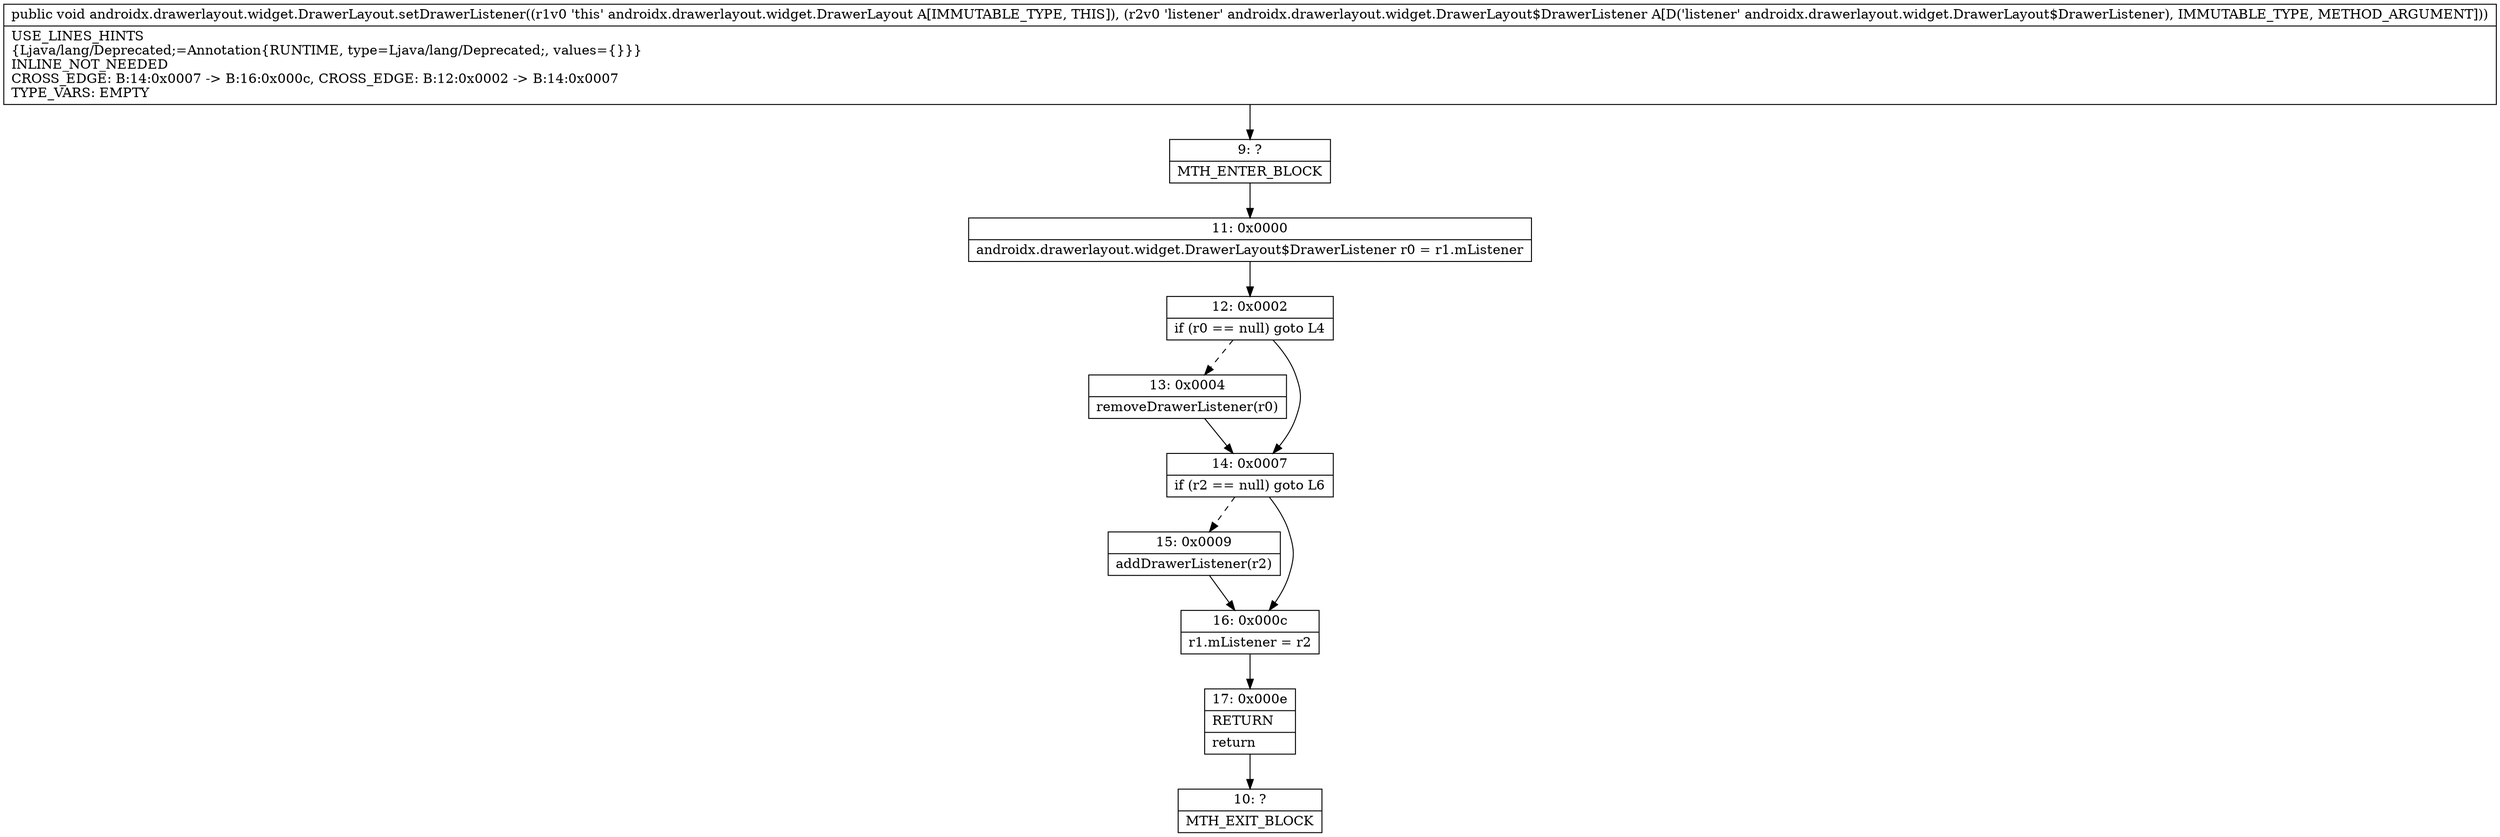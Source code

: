 digraph "CFG forandroidx.drawerlayout.widget.DrawerLayout.setDrawerListener(Landroidx\/drawerlayout\/widget\/DrawerLayout$DrawerListener;)V" {
Node_9 [shape=record,label="{9\:\ ?|MTH_ENTER_BLOCK\l}"];
Node_11 [shape=record,label="{11\:\ 0x0000|androidx.drawerlayout.widget.DrawerLayout$DrawerListener r0 = r1.mListener\l}"];
Node_12 [shape=record,label="{12\:\ 0x0002|if (r0 == null) goto L4\l}"];
Node_13 [shape=record,label="{13\:\ 0x0004|removeDrawerListener(r0)\l}"];
Node_14 [shape=record,label="{14\:\ 0x0007|if (r2 == null) goto L6\l}"];
Node_15 [shape=record,label="{15\:\ 0x0009|addDrawerListener(r2)\l}"];
Node_16 [shape=record,label="{16\:\ 0x000c|r1.mListener = r2\l}"];
Node_17 [shape=record,label="{17\:\ 0x000e|RETURN\l|return\l}"];
Node_10 [shape=record,label="{10\:\ ?|MTH_EXIT_BLOCK\l}"];
MethodNode[shape=record,label="{public void androidx.drawerlayout.widget.DrawerLayout.setDrawerListener((r1v0 'this' androidx.drawerlayout.widget.DrawerLayout A[IMMUTABLE_TYPE, THIS]), (r2v0 'listener' androidx.drawerlayout.widget.DrawerLayout$DrawerListener A[D('listener' androidx.drawerlayout.widget.DrawerLayout$DrawerListener), IMMUTABLE_TYPE, METHOD_ARGUMENT]))  | USE_LINES_HINTS\l\{Ljava\/lang\/Deprecated;=Annotation\{RUNTIME, type=Ljava\/lang\/Deprecated;, values=\{\}\}\}\lINLINE_NOT_NEEDED\lCROSS_EDGE: B:14:0x0007 \-\> B:16:0x000c, CROSS_EDGE: B:12:0x0002 \-\> B:14:0x0007\lTYPE_VARS: EMPTY\l}"];
MethodNode -> Node_9;Node_9 -> Node_11;
Node_11 -> Node_12;
Node_12 -> Node_13[style=dashed];
Node_12 -> Node_14;
Node_13 -> Node_14;
Node_14 -> Node_15[style=dashed];
Node_14 -> Node_16;
Node_15 -> Node_16;
Node_16 -> Node_17;
Node_17 -> Node_10;
}

